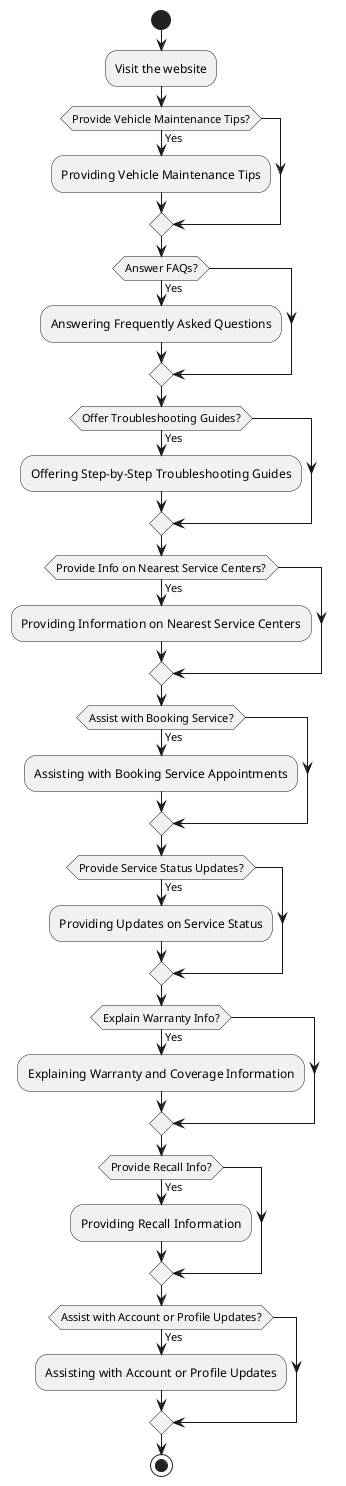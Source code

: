 @startuml
start

:Visit the website;
if (Provide Vehicle Maintenance Tips?) then (Yes)
  :Providing Vehicle Maintenance Tips;
endif

if (Answer FAQs?) then (Yes)
  :Answering Frequently Asked Questions;
endif

if (Offer Troubleshooting Guides?) then (Yes)
  :Offering Step-by-Step Troubleshooting Guides;
endif

if (Provide Info on Nearest Service Centers?) then (Yes)
  :Providing Information on Nearest Service Centers;
endif

if (Assist with Booking Service?) then (Yes)
  :Assisting with Booking Service Appointments;
endif

if (Provide Service Status Updates?) then (Yes)
  :Providing Updates on Service Status;
endif

if (Explain Warranty Info?) then (Yes)
  :Explaining Warranty and Coverage Information;
endif

if (Provide Recall Info?) then (Yes)
  :Providing Recall Information;
endif

if (Assist with Account or Profile Updates?) then (Yes)
  :Assisting with Account or Profile Updates;
endif

stop

@enduml
